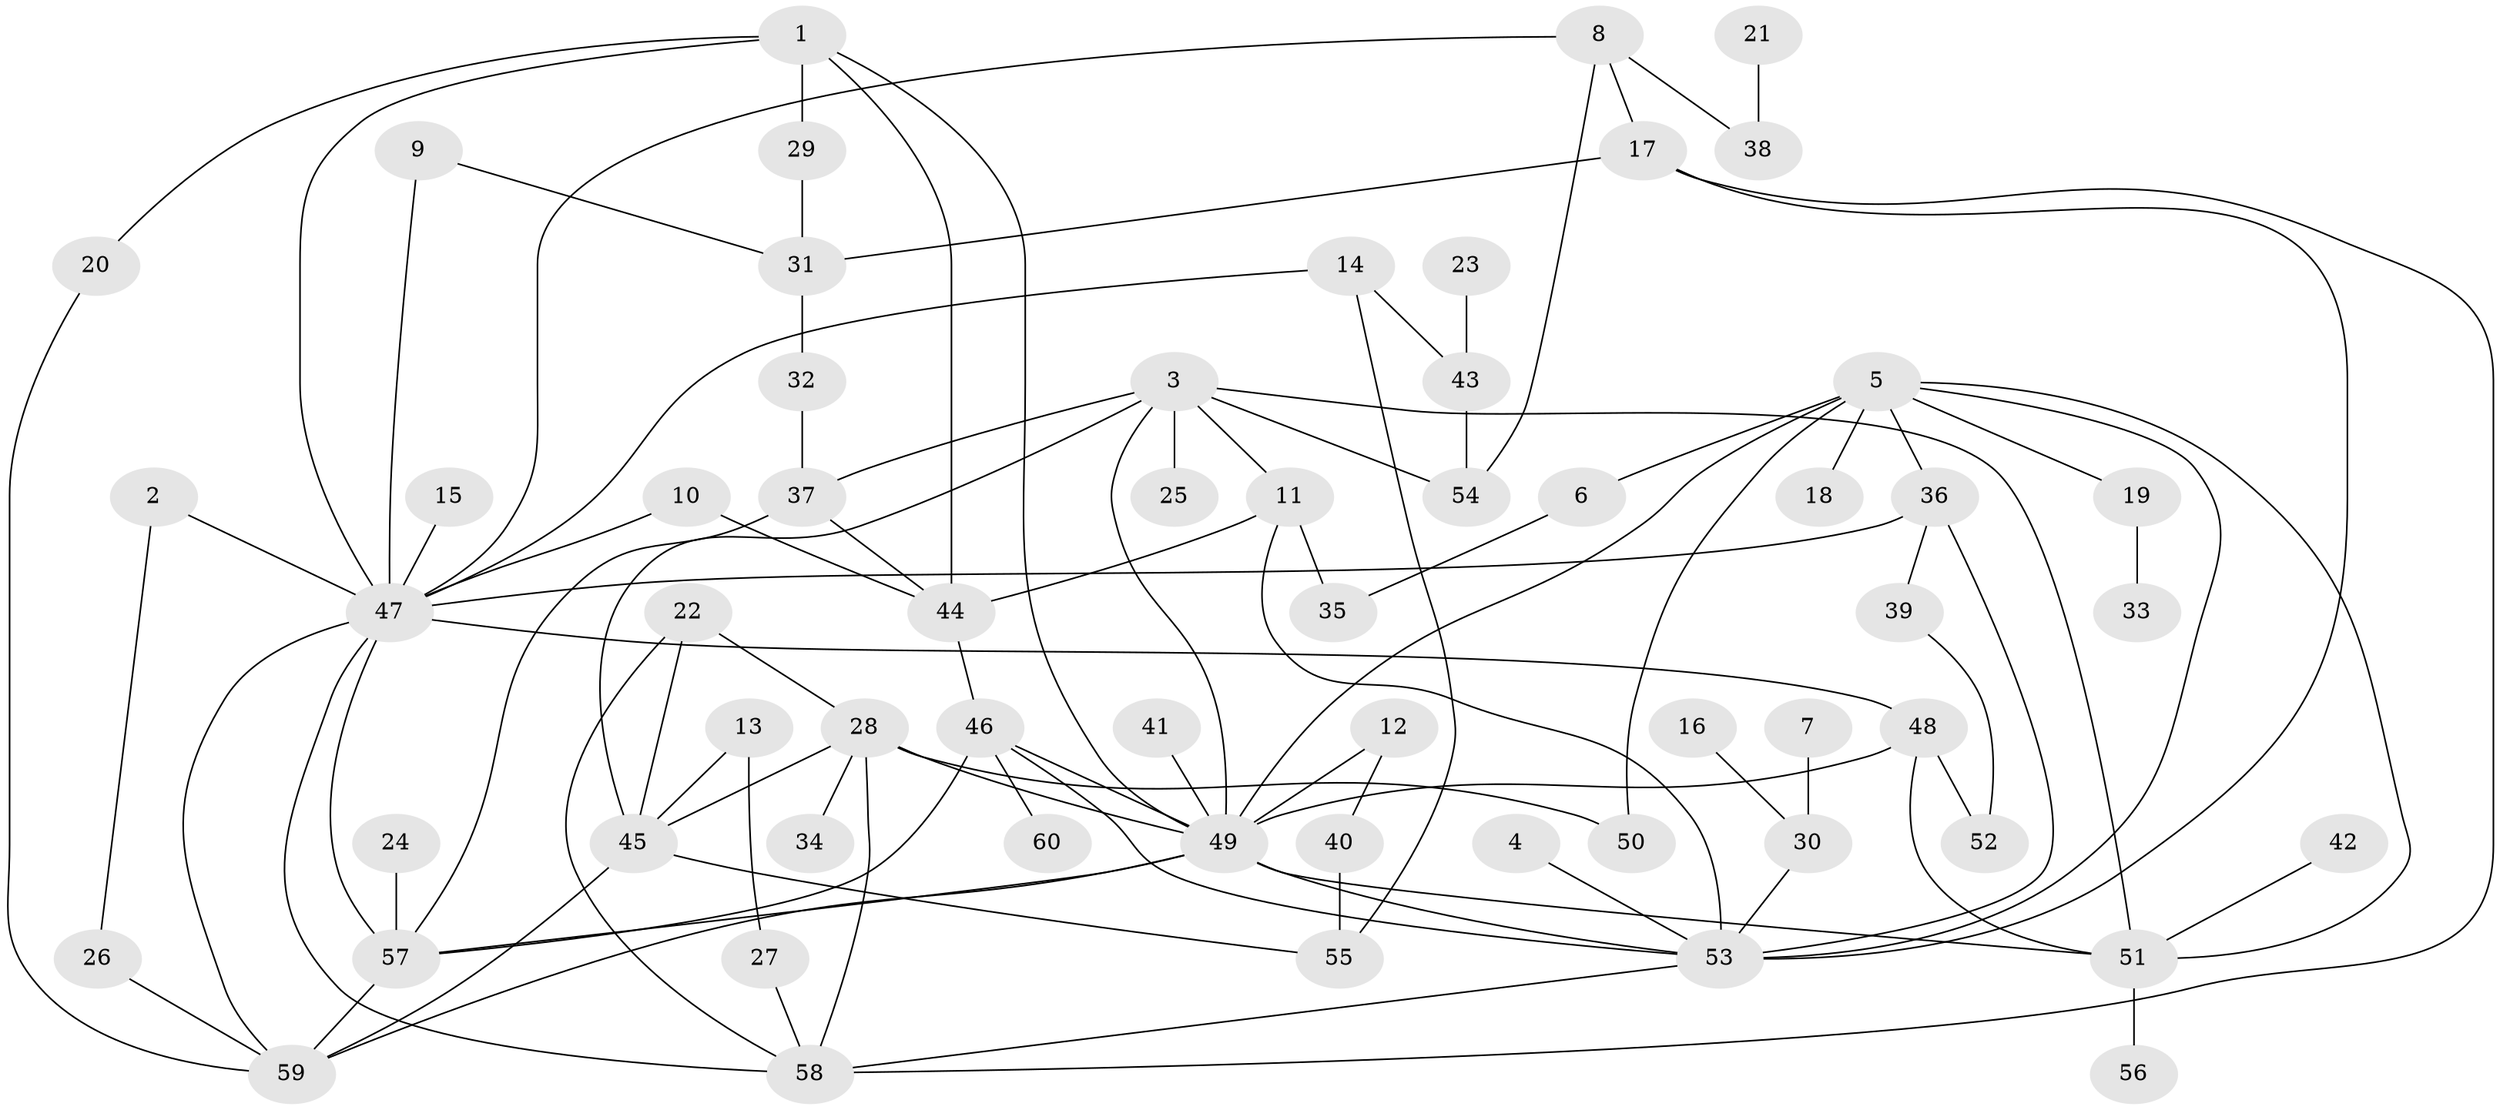 // original degree distribution, {3: 0.24166666666666667, 4: 0.125, 9: 0.016666666666666666, 6: 0.041666666666666664, 7: 0.008333333333333333, 8: 0.008333333333333333, 2: 0.275, 5: 0.016666666666666666, 1: 0.26666666666666666}
// Generated by graph-tools (version 1.1) at 2025/25/03/09/25 03:25:29]
// undirected, 60 vertices, 98 edges
graph export_dot {
graph [start="1"]
  node [color=gray90,style=filled];
  1;
  2;
  3;
  4;
  5;
  6;
  7;
  8;
  9;
  10;
  11;
  12;
  13;
  14;
  15;
  16;
  17;
  18;
  19;
  20;
  21;
  22;
  23;
  24;
  25;
  26;
  27;
  28;
  29;
  30;
  31;
  32;
  33;
  34;
  35;
  36;
  37;
  38;
  39;
  40;
  41;
  42;
  43;
  44;
  45;
  46;
  47;
  48;
  49;
  50;
  51;
  52;
  53;
  54;
  55;
  56;
  57;
  58;
  59;
  60;
  1 -- 20 [weight=1.0];
  1 -- 29 [weight=1.0];
  1 -- 44 [weight=1.0];
  1 -- 47 [weight=1.0];
  1 -- 49 [weight=1.0];
  2 -- 26 [weight=1.0];
  2 -- 47 [weight=1.0];
  3 -- 11 [weight=1.0];
  3 -- 25 [weight=1.0];
  3 -- 37 [weight=1.0];
  3 -- 45 [weight=1.0];
  3 -- 49 [weight=1.0];
  3 -- 51 [weight=1.0];
  3 -- 54 [weight=1.0];
  4 -- 53 [weight=1.0];
  5 -- 6 [weight=1.0];
  5 -- 18 [weight=1.0];
  5 -- 19 [weight=1.0];
  5 -- 36 [weight=1.0];
  5 -- 49 [weight=1.0];
  5 -- 50 [weight=1.0];
  5 -- 51 [weight=1.0];
  5 -- 53 [weight=1.0];
  6 -- 35 [weight=1.0];
  7 -- 30 [weight=1.0];
  8 -- 17 [weight=1.0];
  8 -- 38 [weight=1.0];
  8 -- 47 [weight=1.0];
  8 -- 54 [weight=1.0];
  9 -- 31 [weight=1.0];
  9 -- 47 [weight=1.0];
  10 -- 44 [weight=1.0];
  10 -- 47 [weight=1.0];
  11 -- 35 [weight=1.0];
  11 -- 44 [weight=1.0];
  11 -- 53 [weight=1.0];
  12 -- 40 [weight=1.0];
  12 -- 49 [weight=1.0];
  13 -- 27 [weight=1.0];
  13 -- 45 [weight=1.0];
  14 -- 43 [weight=1.0];
  14 -- 47 [weight=1.0];
  14 -- 55 [weight=1.0];
  15 -- 47 [weight=1.0];
  16 -- 30 [weight=1.0];
  17 -- 31 [weight=1.0];
  17 -- 53 [weight=1.0];
  17 -- 58 [weight=1.0];
  19 -- 33 [weight=1.0];
  20 -- 59 [weight=1.0];
  21 -- 38 [weight=1.0];
  22 -- 28 [weight=1.0];
  22 -- 45 [weight=1.0];
  22 -- 58 [weight=1.0];
  23 -- 43 [weight=1.0];
  24 -- 57 [weight=1.0];
  26 -- 59 [weight=1.0];
  27 -- 58 [weight=1.0];
  28 -- 34 [weight=1.0];
  28 -- 45 [weight=1.0];
  28 -- 49 [weight=1.0];
  28 -- 50 [weight=1.0];
  28 -- 58 [weight=1.0];
  29 -- 31 [weight=1.0];
  30 -- 53 [weight=1.0];
  31 -- 32 [weight=1.0];
  32 -- 37 [weight=1.0];
  36 -- 39 [weight=1.0];
  36 -- 47 [weight=2.0];
  36 -- 53 [weight=1.0];
  37 -- 44 [weight=1.0];
  37 -- 57 [weight=1.0];
  39 -- 52 [weight=1.0];
  40 -- 55 [weight=1.0];
  41 -- 49 [weight=1.0];
  42 -- 51 [weight=1.0];
  43 -- 54 [weight=1.0];
  44 -- 46 [weight=1.0];
  45 -- 55 [weight=1.0];
  45 -- 59 [weight=1.0];
  46 -- 49 [weight=1.0];
  46 -- 53 [weight=1.0];
  46 -- 57 [weight=1.0];
  46 -- 60 [weight=1.0];
  47 -- 48 [weight=1.0];
  47 -- 57 [weight=1.0];
  47 -- 58 [weight=1.0];
  47 -- 59 [weight=1.0];
  48 -- 49 [weight=1.0];
  48 -- 51 [weight=1.0];
  48 -- 52 [weight=1.0];
  49 -- 51 [weight=1.0];
  49 -- 53 [weight=1.0];
  49 -- 57 [weight=1.0];
  49 -- 59 [weight=1.0];
  51 -- 56 [weight=1.0];
  53 -- 58 [weight=1.0];
  57 -- 59 [weight=1.0];
}
